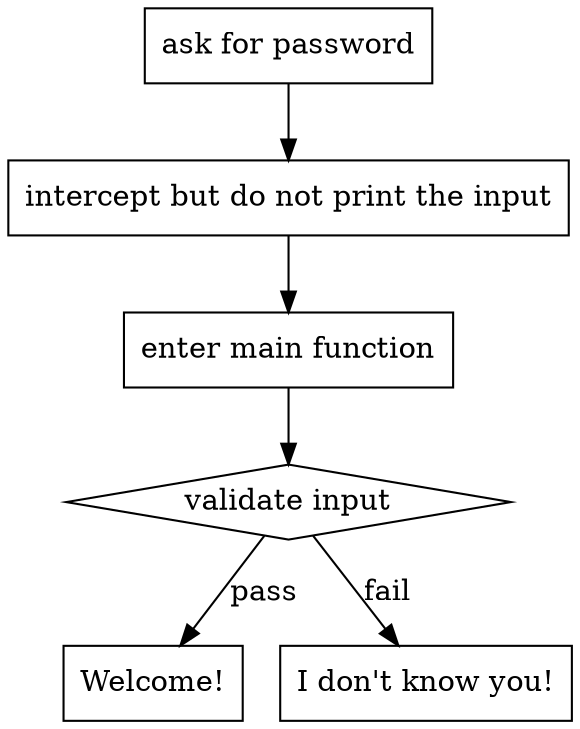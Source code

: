 digraph PV {
  ask_pass [shape="box", label="ask for password"]
  obfuscate_input [shape="box", label="intercept but do not print the input"]
  main_function [shape="box", label="enter main function"]
  validate_input [shape="diamond", label="validate input"]
  welcome [shape="box", label="Welcome!"]
  reject [shape="box", label="I don't know you!"]

  ask_pass -> obfuscate_input
  obfuscate_input -> main_function
  main_function -> validate_input
  validate_input -> welcome [label="pass"]
  validate_input -> reject [label="fail"]
}
